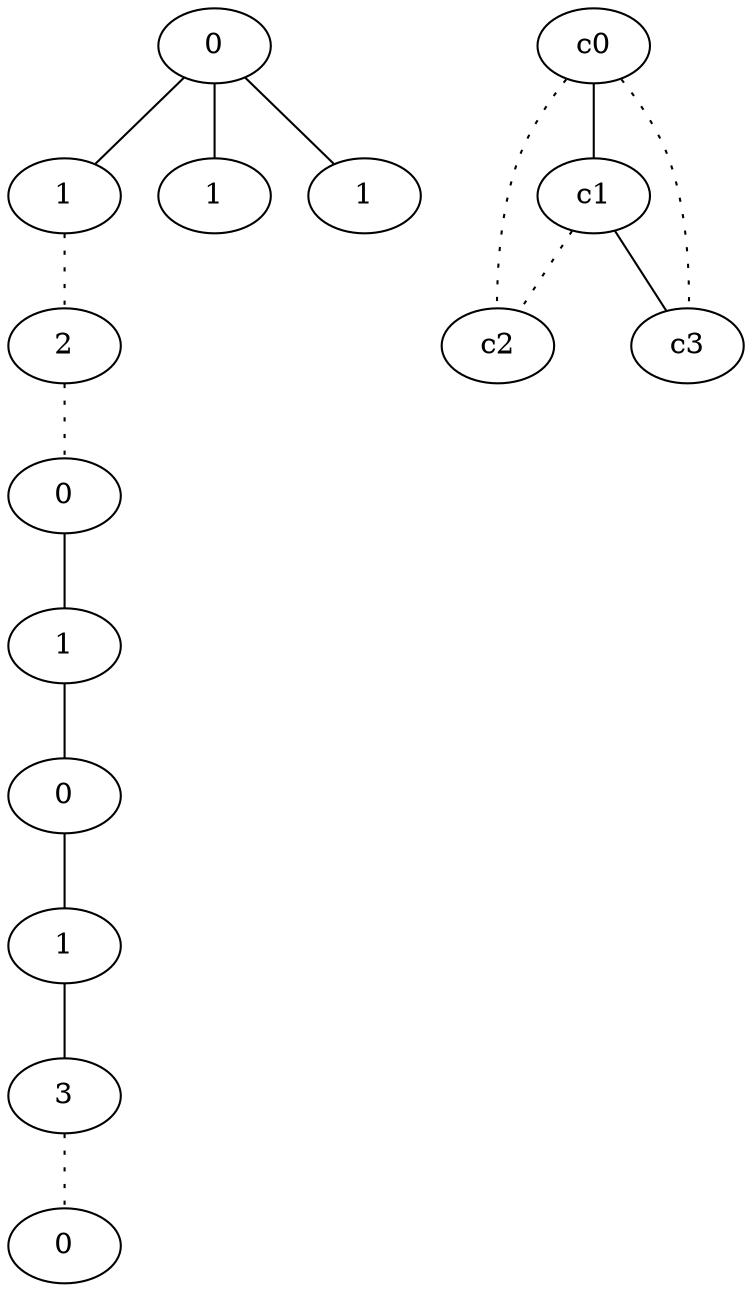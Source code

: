 graph {
a0[label=0];
a1[label=1];
a2[label=2];
a3[label=0];
a4[label=1];
a5[label=0];
a6[label=1];
a7[label=3];
a8[label=0];
a9[label=1];
a10[label=1];
a0 -- a1;
a0 -- a9;
a0 -- a10;
a1 -- a2 [style=dotted];
a2 -- a3 [style=dotted];
a3 -- a4;
a4 -- a5;
a5 -- a6;
a6 -- a7;
a7 -- a8 [style=dotted];
c0 -- c1;
c0 -- c2 [style=dotted];
c0 -- c3 [style=dotted];
c1 -- c2 [style=dotted];
c1 -- c3;
}
